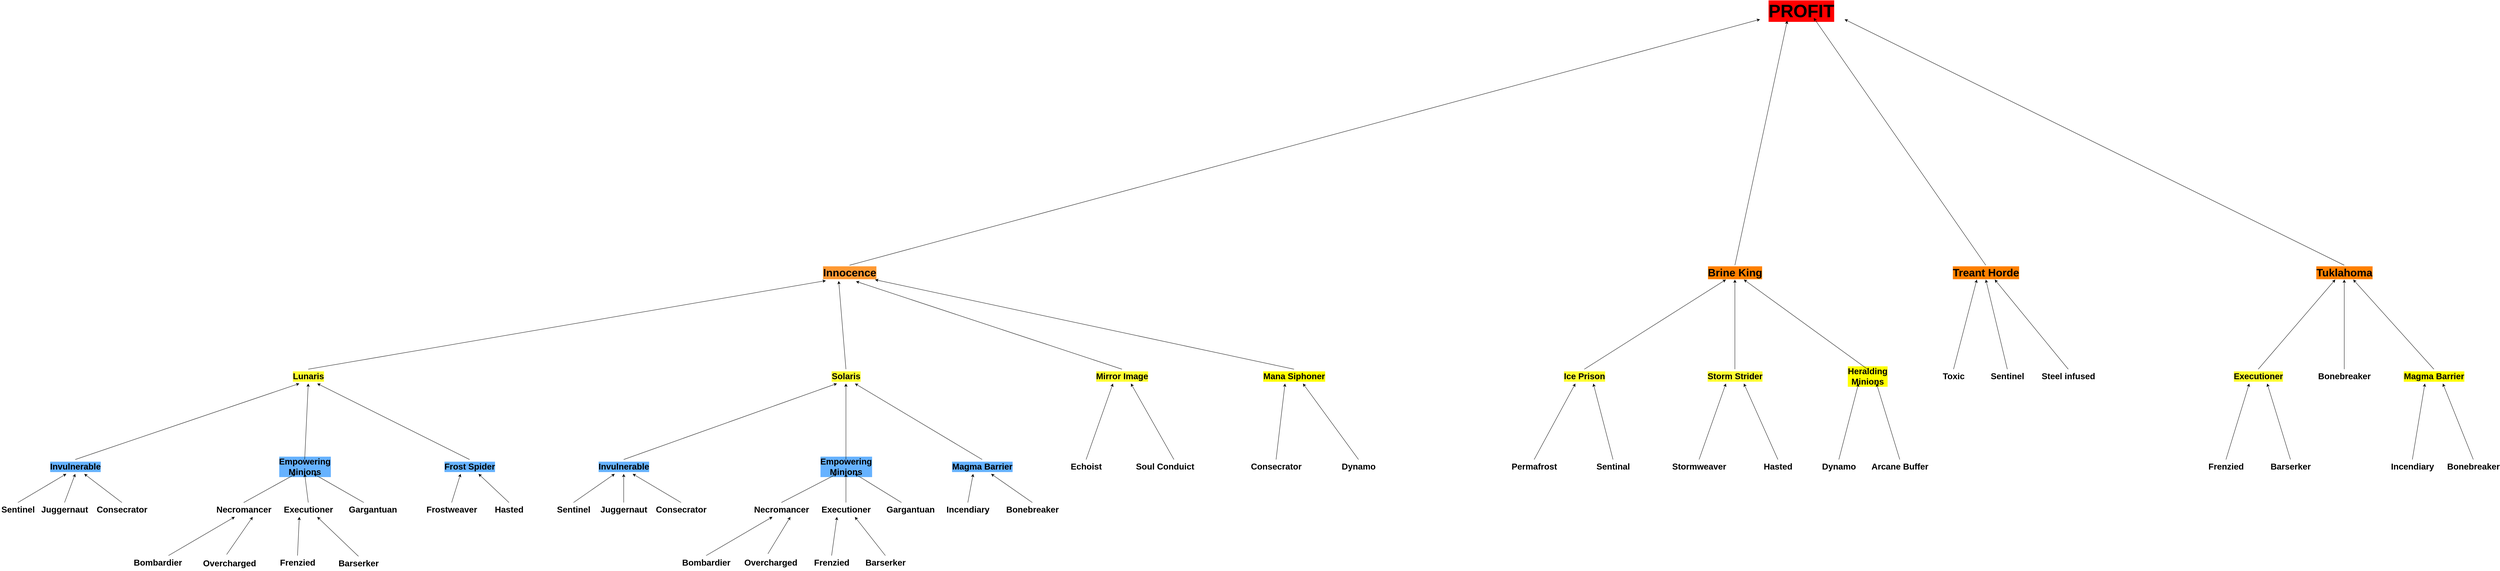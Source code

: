<mxfile version="16.6.3" type="device"><diagram id="jrCkwiPGc7Qf5qbAOVmE" name="Page-1"><mxGraphModel dx="6613" dy="3249" grid="1" gridSize="10" guides="1" tooltips="1" connect="1" arrows="1" fold="1" page="1" pageScale="1" pageWidth="850" pageHeight="1100" math="0" shadow="0"><root><mxCell id="0"/><mxCell id="1" parent="0"/><mxCell id="8_PqQUxrsNvAqt_zX9qX-1" value="Innocence" style="text;strokeColor=none;fillColor=none;html=1;fontSize=30;fontStyle=1;verticalAlign=middle;align=center;labelBackgroundColor=#FF9933;" vertex="1" parent="1"><mxGeometry x="-280" y="170" width="200" height="40" as="geometry"/></mxCell><mxCell id="8_PqQUxrsNvAqt_zX9qX-2" value="Lunaris" style="text;strokeColor=none;fillColor=none;html=1;fontSize=24;fontStyle=1;verticalAlign=middle;align=center;labelBackgroundColor=#FFFF33;" vertex="1" parent="1"><mxGeometry x="-1740" y="460" width="100" height="40" as="geometry"/></mxCell><mxCell id="8_PqQUxrsNvAqt_zX9qX-3" value="" style="endArrow=classic;html=1;rounded=0;exitX=0.5;exitY=0;exitDx=0;exitDy=0;entryX=0.17;entryY=1.075;entryDx=0;entryDy=0;entryPerimeter=0;" edge="1" parent="1" source="8_PqQUxrsNvAqt_zX9qX-2" target="8_PqQUxrsNvAqt_zX9qX-1"><mxGeometry width="50" height="50" relative="1" as="geometry"><mxPoint x="-730" y="280" as="sourcePoint"/><mxPoint x="-520" y="250" as="targetPoint"/></mxGeometry></mxCell><mxCell id="8_PqQUxrsNvAqt_zX9qX-4" value="Invulnerable" style="text;strokeColor=none;fillColor=none;html=1;fontSize=24;fontStyle=1;verticalAlign=middle;align=center;labelBackgroundColor=#66B2FF;" vertex="1" parent="1"><mxGeometry x="-2390" y="712" width="100" height="40" as="geometry"/></mxCell><mxCell id="8_PqQUxrsNvAqt_zX9qX-5" value="Sentinel" style="text;strokeColor=none;fillColor=none;html=1;fontSize=24;fontStyle=1;verticalAlign=middle;align=center;" vertex="1" parent="1"><mxGeometry x="-2550" y="832" width="100" height="40" as="geometry"/></mxCell><mxCell id="8_PqQUxrsNvAqt_zX9qX-6" value="Juggernaut" style="text;strokeColor=none;fillColor=none;html=1;fontSize=24;fontStyle=1;verticalAlign=middle;align=center;" vertex="1" parent="1"><mxGeometry x="-2420" y="832" width="100" height="40" as="geometry"/></mxCell><mxCell id="8_PqQUxrsNvAqt_zX9qX-7" value="Consecrator" style="text;strokeColor=none;fillColor=none;html=1;fontSize=24;fontStyle=1;verticalAlign=middle;align=center;" vertex="1" parent="1"><mxGeometry x="-2260" y="832" width="100" height="40" as="geometry"/></mxCell><mxCell id="8_PqQUxrsNvAqt_zX9qX-9" value="" style="endArrow=classic;html=1;rounded=0;exitX=0.5;exitY=0;exitDx=0;exitDy=0;entryX=0.25;entryY=1;entryDx=0;entryDy=0;" edge="1" parent="1" source="8_PqQUxrsNvAqt_zX9qX-5" target="8_PqQUxrsNvAqt_zX9qX-4"><mxGeometry width="50" height="50" relative="1" as="geometry"><mxPoint x="-2500" y="832" as="sourcePoint"/><mxPoint x="-2410" y="782" as="targetPoint"/></mxGeometry></mxCell><mxCell id="8_PqQUxrsNvAqt_zX9qX-10" value="" style="endArrow=classic;html=1;rounded=0;exitX=0.5;exitY=0;exitDx=0;exitDy=0;entryX=0.5;entryY=1;entryDx=0;entryDy=0;" edge="1" parent="1" source="8_PqQUxrsNvAqt_zX9qX-6" target="8_PqQUxrsNvAqt_zX9qX-4"><mxGeometry width="50" height="50" relative="1" as="geometry"><mxPoint x="-2360" y="832" as="sourcePoint"/><mxPoint x="-2340" y="772" as="targetPoint"/></mxGeometry></mxCell><mxCell id="8_PqQUxrsNvAqt_zX9qX-11" value="" style="endArrow=classic;html=1;rounded=0;exitX=0.5;exitY=0;exitDx=0;exitDy=0;entryX=0.75;entryY=1;entryDx=0;entryDy=0;" edge="1" parent="1" source="8_PqQUxrsNvAqt_zX9qX-7" target="8_PqQUxrsNvAqt_zX9qX-4"><mxGeometry width="50" height="50" relative="1" as="geometry"><mxPoint x="-2240" y="832" as="sourcePoint"/><mxPoint x="-2290" y="782" as="targetPoint"/></mxGeometry></mxCell><mxCell id="8_PqQUxrsNvAqt_zX9qX-12" value="Frost Spider" style="text;strokeColor=none;fillColor=none;html=1;fontSize=24;fontStyle=1;verticalAlign=middle;align=center;labelBackgroundColor=#66B2FF;" vertex="1" parent="1"><mxGeometry x="-1290" y="712" width="100" height="40" as="geometry"/></mxCell><mxCell id="8_PqQUxrsNvAqt_zX9qX-13" value="Frostweaver" style="text;strokeColor=none;fillColor=none;html=1;fontSize=24;fontStyle=1;verticalAlign=middle;align=center;" vertex="1" parent="1"><mxGeometry x="-1340" y="832" width="100" height="40" as="geometry"/></mxCell><mxCell id="8_PqQUxrsNvAqt_zX9qX-14" value="Hasted" style="text;strokeColor=none;fillColor=none;html=1;fontSize=24;fontStyle=1;verticalAlign=middle;align=center;" vertex="1" parent="1"><mxGeometry x="-1180" y="832" width="100" height="40" as="geometry"/></mxCell><mxCell id="8_PqQUxrsNvAqt_zX9qX-15" value="" style="endArrow=classic;html=1;rounded=0;exitX=0.5;exitY=0;exitDx=0;exitDy=0;entryX=0.25;entryY=1;entryDx=0;entryDy=0;" edge="1" parent="1" source="8_PqQUxrsNvAqt_zX9qX-13" target="8_PqQUxrsNvAqt_zX9qX-12"><mxGeometry width="50" height="50" relative="1" as="geometry"><mxPoint x="-1310" y="882" as="sourcePoint"/><mxPoint x="-1270" y="782" as="targetPoint"/></mxGeometry></mxCell><mxCell id="8_PqQUxrsNvAqt_zX9qX-16" value="" style="endArrow=classic;html=1;rounded=0;exitX=0.5;exitY=0;exitDx=0;exitDy=0;entryX=0.75;entryY=1;entryDx=0;entryDy=0;" edge="1" parent="1" source="8_PqQUxrsNvAqt_zX9qX-14" target="8_PqQUxrsNvAqt_zX9qX-12"><mxGeometry width="50" height="50" relative="1" as="geometry"><mxPoint x="-1090" y="882" as="sourcePoint"/><mxPoint x="-1200" y="782" as="targetPoint"/></mxGeometry></mxCell><mxCell id="8_PqQUxrsNvAqt_zX9qX-17" value="&lt;div&gt;Empowering&lt;/div&gt;&lt;div&gt;Minions&lt;/div&gt;" style="text;strokeColor=none;fillColor=none;html=1;fontSize=24;fontStyle=1;verticalAlign=middle;align=center;labelBackgroundColor=#66B2FF;" vertex="1" parent="1"><mxGeometry x="-1750" y="712" width="100" height="40" as="geometry"/></mxCell><mxCell id="8_PqQUxrsNvAqt_zX9qX-18" value="Necromancer" style="text;strokeColor=none;fillColor=none;html=1;fontSize=24;fontStyle=1;verticalAlign=middle;align=center;" vertex="1" parent="1"><mxGeometry x="-1920" y="832" width="100" height="40" as="geometry"/></mxCell><mxCell id="8_PqQUxrsNvAqt_zX9qX-19" value="Executioner" style="text;strokeColor=none;fillColor=none;html=1;fontSize=24;fontStyle=1;verticalAlign=middle;align=center;" vertex="1" parent="1"><mxGeometry x="-1740" y="832" width="100" height="40" as="geometry"/></mxCell><mxCell id="8_PqQUxrsNvAqt_zX9qX-20" value="Gargantuan" style="text;strokeColor=none;fillColor=none;html=1;fontSize=24;fontStyle=1;verticalAlign=middle;align=center;" vertex="1" parent="1"><mxGeometry x="-1560" y="832" width="100" height="40" as="geometry"/></mxCell><mxCell id="8_PqQUxrsNvAqt_zX9qX-21" value="" style="endArrow=classic;html=1;rounded=0;exitX=0.5;exitY=0;exitDx=0;exitDy=0;entryX=0.25;entryY=1;entryDx=0;entryDy=0;" edge="1" parent="1" source="8_PqQUxrsNvAqt_zX9qX-18" target="8_PqQUxrsNvAqt_zX9qX-17"><mxGeometry width="50" height="50" relative="1" as="geometry"><mxPoint x="-1870" y="842" as="sourcePoint"/><mxPoint x="-1780" y="782" as="targetPoint"/></mxGeometry></mxCell><mxCell id="8_PqQUxrsNvAqt_zX9qX-22" value="" style="endArrow=classic;html=1;rounded=0;exitX=0.5;exitY=0;exitDx=0;exitDy=0;entryX=0.5;entryY=1;entryDx=0;entryDy=0;" edge="1" parent="1" source="8_PqQUxrsNvAqt_zX9qX-19" target="8_PqQUxrsNvAqt_zX9qX-17"><mxGeometry width="50" height="50" relative="1" as="geometry"><mxPoint x="-1690" y="842" as="sourcePoint"/><mxPoint x="-1710" y="782" as="targetPoint"/></mxGeometry></mxCell><mxCell id="8_PqQUxrsNvAqt_zX9qX-23" value="" style="endArrow=classic;html=1;rounded=0;exitX=0.25;exitY=0;exitDx=0;exitDy=0;entryX=0.75;entryY=1;entryDx=0;entryDy=0;" edge="1" parent="1" source="8_PqQUxrsNvAqt_zX9qX-20" target="8_PqQUxrsNvAqt_zX9qX-17"><mxGeometry width="50" height="50" relative="1" as="geometry"><mxPoint x="-1520" y="842" as="sourcePoint"/><mxPoint x="-1660" y="782" as="targetPoint"/></mxGeometry></mxCell><mxCell id="8_PqQUxrsNvAqt_zX9qX-24" value="Bombardier" style="text;strokeColor=none;fillColor=none;html=1;fontSize=24;fontStyle=1;verticalAlign=middle;align=center;" vertex="1" parent="1"><mxGeometry x="-2160" y="980" width="100" height="40" as="geometry"/></mxCell><mxCell id="8_PqQUxrsNvAqt_zX9qX-25" value="Overcharged" style="text;strokeColor=none;fillColor=none;html=1;fontSize=24;fontStyle=1;verticalAlign=middle;align=center;" vertex="1" parent="1"><mxGeometry x="-1960" y="982" width="100" height="40" as="geometry"/></mxCell><mxCell id="8_PqQUxrsNvAqt_zX9qX-26" value="" style="endArrow=classic;html=1;rounded=0;exitX=0.5;exitY=0;exitDx=0;exitDy=0;entryX=0.25;entryY=1;entryDx=0;entryDy=0;" edge="1" parent="1" target="8_PqQUxrsNvAqt_zX9qX-18"><mxGeometry width="50" height="50" relative="1" as="geometry"><mxPoint x="-2080" y="980" as="sourcePoint"/><mxPoint x="-1920" y="892" as="targetPoint"/></mxGeometry></mxCell><mxCell id="8_PqQUxrsNvAqt_zX9qX-27" value="" style="endArrow=classic;html=1;rounded=0;exitX=0.423;exitY=-0.125;exitDx=0;exitDy=0;exitPerimeter=0;entryX=0.75;entryY=1;entryDx=0;entryDy=0;" edge="1" parent="1" source="8_PqQUxrsNvAqt_zX9qX-25" target="8_PqQUxrsNvAqt_zX9qX-18"><mxGeometry width="50" height="50" relative="1" as="geometry"><mxPoint x="-1740" y="972" as="sourcePoint"/><mxPoint x="-1850" y="892" as="targetPoint"/></mxGeometry></mxCell><mxCell id="8_PqQUxrsNvAqt_zX9qX-28" value="Frenzied" style="text;strokeColor=none;fillColor=none;html=1;fontSize=24;fontStyle=1;verticalAlign=middle;align=center;" vertex="1" parent="1"><mxGeometry x="-1770" y="980" width="100" height="40" as="geometry"/></mxCell><mxCell id="8_PqQUxrsNvAqt_zX9qX-29" value="&lt;div&gt;Barserker&lt;/div&gt;" style="text;strokeColor=none;fillColor=none;html=1;fontSize=24;fontStyle=1;verticalAlign=middle;align=center;" vertex="1" parent="1"><mxGeometry x="-1600" y="982" width="100" height="40" as="geometry"/></mxCell><mxCell id="8_PqQUxrsNvAqt_zX9qX-30" value="" style="endArrow=classic;html=1;rounded=0;exitX=0.5;exitY=0;exitDx=0;exitDy=0;entryX=0.25;entryY=1;entryDx=0;entryDy=0;" edge="1" parent="1" source="8_PqQUxrsNvAqt_zX9qX-28" target="8_PqQUxrsNvAqt_zX9qX-19"><mxGeometry width="50" height="50" relative="1" as="geometry"><mxPoint x="-1700" y="982" as="sourcePoint"/><mxPoint x="-1720" y="912" as="targetPoint"/></mxGeometry></mxCell><mxCell id="8_PqQUxrsNvAqt_zX9qX-31" value="" style="endArrow=classic;html=1;rounded=0;exitX=0.5;exitY=0;exitDx=0;exitDy=0;entryX=0.75;entryY=1;entryDx=0;entryDy=0;" edge="1" parent="1" source="8_PqQUxrsNvAqt_zX9qX-29" target="8_PqQUxrsNvAqt_zX9qX-19"><mxGeometry width="50" height="50" relative="1" as="geometry"><mxPoint x="-1540" y="962" as="sourcePoint"/><mxPoint x="-1660" y="892" as="targetPoint"/></mxGeometry></mxCell><mxCell id="8_PqQUxrsNvAqt_zX9qX-32" value="" style="endArrow=classic;html=1;rounded=0;entryX=0.25;entryY=1;entryDx=0;entryDy=0;exitX=0.5;exitY=0;exitDx=0;exitDy=0;" edge="1" parent="1" source="8_PqQUxrsNvAqt_zX9qX-4" target="8_PqQUxrsNvAqt_zX9qX-2"><mxGeometry width="50" height="50" relative="1" as="geometry"><mxPoint x="-2250" y="682" as="sourcePoint"/><mxPoint x="-1730" y="522" as="targetPoint"/></mxGeometry></mxCell><mxCell id="8_PqQUxrsNvAqt_zX9qX-33" value="" style="endArrow=classic;html=1;rounded=0;entryX=0.75;entryY=1;entryDx=0;entryDy=0;exitX=0.5;exitY=0;exitDx=0;exitDy=0;" edge="1" parent="1" source="8_PqQUxrsNvAqt_zX9qX-12" target="8_PqQUxrsNvAqt_zX9qX-2"><mxGeometry width="50" height="50" relative="1" as="geometry"><mxPoint x="-1280" y="672" as="sourcePoint"/><mxPoint x="-1640" y="562" as="targetPoint"/></mxGeometry></mxCell><mxCell id="8_PqQUxrsNvAqt_zX9qX-34" value="" style="endArrow=classic;html=1;rounded=0;entryX=0.5;entryY=1;entryDx=0;entryDy=0;exitX=0.5;exitY=0;exitDx=0;exitDy=0;" edge="1" parent="1" source="8_PqQUxrsNvAqt_zX9qX-17" target="8_PqQUxrsNvAqt_zX9qX-2"><mxGeometry width="50" height="50" relative="1" as="geometry"><mxPoint x="-1730" y="682" as="sourcePoint"/><mxPoint x="-1690" y="562" as="targetPoint"/></mxGeometry></mxCell><mxCell id="8_PqQUxrsNvAqt_zX9qX-37" value="Solaris" style="text;strokeColor=none;fillColor=none;html=1;fontSize=24;fontStyle=1;verticalAlign=middle;align=center;labelBackgroundColor=#FFFF33;" vertex="1" parent="1"><mxGeometry x="-240" y="460" width="100" height="40" as="geometry"/></mxCell><mxCell id="8_PqQUxrsNvAqt_zX9qX-38" value="Invulnerable" style="text;strokeColor=none;fillColor=none;html=1;fontSize=24;fontStyle=1;verticalAlign=middle;align=center;labelBackgroundColor=#66B2FF;" vertex="1" parent="1"><mxGeometry x="-860" y="712" width="100" height="40" as="geometry"/></mxCell><mxCell id="8_PqQUxrsNvAqt_zX9qX-39" value="Sentinel" style="text;strokeColor=none;fillColor=none;html=1;fontSize=24;fontStyle=1;verticalAlign=middle;align=center;" vertex="1" parent="1"><mxGeometry x="-1000" y="832" width="100" height="40" as="geometry"/></mxCell><mxCell id="8_PqQUxrsNvAqt_zX9qX-40" value="Juggernaut" style="text;strokeColor=none;fillColor=none;html=1;fontSize=24;fontStyle=1;verticalAlign=middle;align=center;" vertex="1" parent="1"><mxGeometry x="-860" y="832" width="100" height="40" as="geometry"/></mxCell><mxCell id="8_PqQUxrsNvAqt_zX9qX-41" value="Consecrator" style="text;strokeColor=none;fillColor=none;html=1;fontSize=24;fontStyle=1;verticalAlign=middle;align=center;" vertex="1" parent="1"><mxGeometry x="-700" y="832" width="100" height="40" as="geometry"/></mxCell><mxCell id="8_PqQUxrsNvAqt_zX9qX-42" value="" style="endArrow=classic;html=1;rounded=0;exitX=0.5;exitY=0;exitDx=0;exitDy=0;entryX=0.25;entryY=1;entryDx=0;entryDy=0;" edge="1" parent="1" source="8_PqQUxrsNvAqt_zX9qX-39" target="8_PqQUxrsNvAqt_zX9qX-38"><mxGeometry width="50" height="50" relative="1" as="geometry"><mxPoint x="-940" y="792" as="sourcePoint"/><mxPoint x="-860" y="762" as="targetPoint"/></mxGeometry></mxCell><mxCell id="8_PqQUxrsNvAqt_zX9qX-43" value="" style="endArrow=classic;html=1;rounded=0;entryX=0.5;entryY=1;entryDx=0;entryDy=0;exitX=0.5;exitY=0;exitDx=0;exitDy=0;" edge="1" parent="1" source="8_PqQUxrsNvAqt_zX9qX-40" target="8_PqQUxrsNvAqt_zX9qX-38"><mxGeometry width="50" height="50" relative="1" as="geometry"><mxPoint x="-810" y="802" as="sourcePoint"/><mxPoint x="-810" y="762" as="targetPoint"/></mxGeometry></mxCell><mxCell id="8_PqQUxrsNvAqt_zX9qX-44" value="" style="endArrow=classic;html=1;rounded=0;entryX=0.75;entryY=1;entryDx=0;entryDy=0;exitX=0.5;exitY=0;exitDx=0;exitDy=0;" edge="1" parent="1" source="8_PqQUxrsNvAqt_zX9qX-41" target="8_PqQUxrsNvAqt_zX9qX-38"><mxGeometry width="50" height="50" relative="1" as="geometry"><mxPoint x="-660" y="792" as="sourcePoint"/><mxPoint x="-650" y="772" as="targetPoint"/></mxGeometry></mxCell><mxCell id="8_PqQUxrsNvAqt_zX9qX-46" value="" style="endArrow=classic;html=1;rounded=0;exitX=0.5;exitY=0;exitDx=0;exitDy=0;entryX=0.25;entryY=1;entryDx=0;entryDy=0;" edge="1" parent="1" source="8_PqQUxrsNvAqt_zX9qX-38" target="8_PqQUxrsNvAqt_zX9qX-37"><mxGeometry width="50" height="50" relative="1" as="geometry"><mxPoint x="-290" y="640" as="sourcePoint"/><mxPoint x="-240" y="540" as="targetPoint"/></mxGeometry></mxCell><mxCell id="8_PqQUxrsNvAqt_zX9qX-48" value="Magma Barrier" style="text;strokeColor=none;fillColor=none;html=1;fontSize=24;fontStyle=1;verticalAlign=middle;align=center;labelBackgroundColor=#66B2FF;" vertex="1" parent="1"><mxGeometry x="140" y="712" width="100" height="40" as="geometry"/></mxCell><mxCell id="8_PqQUxrsNvAqt_zX9qX-49" value="Incendiary" style="text;strokeColor=none;fillColor=none;html=1;fontSize=24;fontStyle=1;verticalAlign=middle;align=center;" vertex="1" parent="1"><mxGeometry x="100" y="832" width="100" height="40" as="geometry"/></mxCell><mxCell id="8_PqQUxrsNvAqt_zX9qX-50" value="Bonebreaker" style="text;strokeColor=none;fillColor=none;html=1;fontSize=24;fontStyle=1;verticalAlign=middle;align=center;" vertex="1" parent="1"><mxGeometry x="280" y="832" width="100" height="40" as="geometry"/></mxCell><mxCell id="8_PqQUxrsNvAqt_zX9qX-51" value="" style="endArrow=classic;html=1;rounded=0;exitX=0.5;exitY=0;exitDx=0;exitDy=0;entryX=0.25;entryY=1;entryDx=0;entryDy=0;" edge="1" parent="1" source="8_PqQUxrsNvAqt_zX9qX-49" target="8_PqQUxrsNvAqt_zX9qX-48"><mxGeometry width="50" height="50" relative="1" as="geometry"><mxPoint x="170" y="906" as="sourcePoint"/><mxPoint x="300" y="776" as="targetPoint"/></mxGeometry></mxCell><mxCell id="8_PqQUxrsNvAqt_zX9qX-52" value="" style="endArrow=classic;html=1;rounded=0;exitX=0.5;exitY=0;exitDx=0;exitDy=0;entryX=0.75;entryY=1;entryDx=0;entryDy=0;" edge="1" parent="1" source="8_PqQUxrsNvAqt_zX9qX-50" target="8_PqQUxrsNvAqt_zX9qX-48"><mxGeometry width="50" height="50" relative="1" as="geometry"><mxPoint x="400" y="916" as="sourcePoint"/><mxPoint x="560" y="766" as="targetPoint"/></mxGeometry></mxCell><mxCell id="8_PqQUxrsNvAqt_zX9qX-53" value="" style="endArrow=classic;html=1;rounded=0;exitX=0.5;exitY=0;exitDx=0;exitDy=0;entryX=0.75;entryY=1;entryDx=0;entryDy=0;" edge="1" parent="1" source="8_PqQUxrsNvAqt_zX9qX-48" target="8_PqQUxrsNvAqt_zX9qX-37"><mxGeometry width="50" height="50" relative="1" as="geometry"><mxPoint x="-60" y="620" as="sourcePoint"/><mxPoint x="-170" y="520" as="targetPoint"/></mxGeometry></mxCell><mxCell id="8_PqQUxrsNvAqt_zX9qX-54" value="&lt;div&gt;Empowering&lt;/div&gt;&lt;div&gt;Minions&lt;/div&gt;" style="text;strokeColor=none;fillColor=none;html=1;fontSize=24;fontStyle=1;verticalAlign=middle;align=center;labelBackgroundColor=#66B2FF;" vertex="1" parent="1"><mxGeometry x="-240" y="712" width="100" height="40" as="geometry"/></mxCell><mxCell id="8_PqQUxrsNvAqt_zX9qX-55" value="Necromancer" style="text;strokeColor=none;fillColor=none;html=1;fontSize=24;fontStyle=1;verticalAlign=middle;align=center;" vertex="1" parent="1"><mxGeometry x="-420" y="832" width="100" height="40" as="geometry"/></mxCell><mxCell id="8_PqQUxrsNvAqt_zX9qX-56" value="Executioner" style="text;strokeColor=none;fillColor=none;html=1;fontSize=24;fontStyle=1;verticalAlign=middle;align=center;" vertex="1" parent="1"><mxGeometry x="-240" y="832" width="100" height="40" as="geometry"/></mxCell><mxCell id="8_PqQUxrsNvAqt_zX9qX-57" value="Gargantuan" style="text;strokeColor=none;fillColor=none;html=1;fontSize=24;fontStyle=1;verticalAlign=middle;align=center;" vertex="1" parent="1"><mxGeometry x="-60" y="832" width="100" height="40" as="geometry"/></mxCell><mxCell id="8_PqQUxrsNvAqt_zX9qX-58" value="" style="endArrow=classic;html=1;rounded=0;exitX=0.5;exitY=0;exitDx=0;exitDy=0;entryX=0.25;entryY=1;entryDx=0;entryDy=0;" edge="1" parent="1" source="8_PqQUxrsNvAqt_zX9qX-55" target="8_PqQUxrsNvAqt_zX9qX-54"><mxGeometry width="50" height="50" relative="1" as="geometry"><mxPoint x="-380" y="842" as="sourcePoint"/><mxPoint x="-290" y="782" as="targetPoint"/></mxGeometry></mxCell><mxCell id="8_PqQUxrsNvAqt_zX9qX-59" value="" style="endArrow=classic;html=1;rounded=0;exitX=0.5;exitY=0;exitDx=0;exitDy=0;entryX=0.5;entryY=1;entryDx=0;entryDy=0;" edge="1" parent="1" source="8_PqQUxrsNvAqt_zX9qX-56" target="8_PqQUxrsNvAqt_zX9qX-54"><mxGeometry width="50" height="50" relative="1" as="geometry"><mxPoint x="-200" y="842" as="sourcePoint"/><mxPoint x="-220" y="782" as="targetPoint"/></mxGeometry></mxCell><mxCell id="8_PqQUxrsNvAqt_zX9qX-60" value="" style="endArrow=classic;html=1;rounded=0;exitX=0.25;exitY=0;exitDx=0;exitDy=0;entryX=0.75;entryY=1;entryDx=0;entryDy=0;" edge="1" parent="1" source="8_PqQUxrsNvAqt_zX9qX-57" target="8_PqQUxrsNvAqt_zX9qX-54"><mxGeometry width="50" height="50" relative="1" as="geometry"><mxPoint x="-30" y="842" as="sourcePoint"/><mxPoint x="-170" y="782" as="targetPoint"/></mxGeometry></mxCell><mxCell id="8_PqQUxrsNvAqt_zX9qX-61" value="Bombardier" style="text;strokeColor=none;fillColor=none;html=1;fontSize=24;fontStyle=1;verticalAlign=middle;align=center;" vertex="1" parent="1"><mxGeometry x="-630" y="980" width="100" height="40" as="geometry"/></mxCell><mxCell id="8_PqQUxrsNvAqt_zX9qX-62" value="Overcharged" style="text;strokeColor=none;fillColor=none;html=1;fontSize=24;fontStyle=1;verticalAlign=middle;align=center;" vertex="1" parent="1"><mxGeometry x="-450" y="980" width="100" height="40" as="geometry"/></mxCell><mxCell id="8_PqQUxrsNvAqt_zX9qX-63" value="" style="endArrow=classic;html=1;rounded=0;exitX=0.5;exitY=0;exitDx=0;exitDy=0;entryX=0.25;entryY=1;entryDx=0;entryDy=0;" edge="1" parent="1" source="8_PqQUxrsNvAqt_zX9qX-61" target="8_PqQUxrsNvAqt_zX9qX-55"><mxGeometry width="50" height="50" relative="1" as="geometry"><mxPoint x="-460" y="972" as="sourcePoint"/><mxPoint x="-430" y="892" as="targetPoint"/></mxGeometry></mxCell><mxCell id="8_PqQUxrsNvAqt_zX9qX-64" value="" style="endArrow=classic;html=1;rounded=0;exitX=0.423;exitY=-0.125;exitDx=0;exitDy=0;exitPerimeter=0;entryX=0.75;entryY=1;entryDx=0;entryDy=0;" edge="1" parent="1" source="8_PqQUxrsNvAqt_zX9qX-62" target="8_PqQUxrsNvAqt_zX9qX-55"><mxGeometry width="50" height="50" relative="1" as="geometry"><mxPoint x="-250" y="972" as="sourcePoint"/><mxPoint x="-330" y="892" as="targetPoint"/></mxGeometry></mxCell><mxCell id="8_PqQUxrsNvAqt_zX9qX-65" value="Frenzied" style="text;strokeColor=none;fillColor=none;html=1;fontSize=24;fontStyle=1;verticalAlign=middle;align=center;" vertex="1" parent="1"><mxGeometry x="-280" y="980" width="100" height="40" as="geometry"/></mxCell><mxCell id="8_PqQUxrsNvAqt_zX9qX-66" value="&lt;div&gt;Barserker&lt;/div&gt;" style="text;strokeColor=none;fillColor=none;html=1;fontSize=24;fontStyle=1;verticalAlign=middle;align=center;" vertex="1" parent="1"><mxGeometry x="-130" y="980" width="100" height="40" as="geometry"/></mxCell><mxCell id="8_PqQUxrsNvAqt_zX9qX-67" value="" style="endArrow=classic;html=1;rounded=0;exitX=0.5;exitY=0;exitDx=0;exitDy=0;entryX=0.25;entryY=1;entryDx=0;entryDy=0;" edge="1" parent="1" source="8_PqQUxrsNvAqt_zX9qX-65" target="8_PqQUxrsNvAqt_zX9qX-56"><mxGeometry width="50" height="50" relative="1" as="geometry"><mxPoint x="-210" y="982" as="sourcePoint"/><mxPoint x="-230" y="912" as="targetPoint"/></mxGeometry></mxCell><mxCell id="8_PqQUxrsNvAqt_zX9qX-68" value="" style="endArrow=classic;html=1;rounded=0;exitX=0.5;exitY=0;exitDx=0;exitDy=0;entryX=0.75;entryY=1;entryDx=0;entryDy=0;" edge="1" parent="1" source="8_PqQUxrsNvAqt_zX9qX-66" target="8_PqQUxrsNvAqt_zX9qX-56"><mxGeometry width="50" height="50" relative="1" as="geometry"><mxPoint x="-50" y="962" as="sourcePoint"/><mxPoint x="-170" y="892" as="targetPoint"/></mxGeometry></mxCell><mxCell id="8_PqQUxrsNvAqt_zX9qX-69" value="" style="endArrow=classic;html=1;rounded=0;exitX=0.5;exitY=0;exitDx=0;exitDy=0;entryX=0.5;entryY=1;entryDx=0;entryDy=0;" edge="1" parent="1" source="8_PqQUxrsNvAqt_zX9qX-54" target="8_PqQUxrsNvAqt_zX9qX-37"><mxGeometry width="50" height="50" relative="1" as="geometry"><mxPoint x="-120" y="630" as="sourcePoint"/><mxPoint x="-210" y="550" as="targetPoint"/></mxGeometry></mxCell><mxCell id="8_PqQUxrsNvAqt_zX9qX-72" value="" style="endArrow=classic;html=1;rounded=0;exitX=0.5;exitY=0;exitDx=0;exitDy=0;entryX=0.349;entryY=1.096;entryDx=0;entryDy=0;entryPerimeter=0;" edge="1" parent="1" source="8_PqQUxrsNvAqt_zX9qX-37" target="8_PqQUxrsNvAqt_zX9qX-1"><mxGeometry width="50" height="50" relative="1" as="geometry"><mxPoint x="-150" y="390" as="sourcePoint"/><mxPoint x="-170" y="260" as="targetPoint"/></mxGeometry></mxCell><mxCell id="8_PqQUxrsNvAqt_zX9qX-73" value="Mirror Image" style="text;strokeColor=none;fillColor=none;html=1;fontSize=24;fontStyle=1;verticalAlign=middle;align=center;labelBackgroundColor=#FFFF33;" vertex="1" parent="1"><mxGeometry x="530" y="460" width="100" height="40" as="geometry"/></mxCell><mxCell id="8_PqQUxrsNvAqt_zX9qX-74" value="Echoist" style="text;strokeColor=none;fillColor=none;html=1;fontSize=24;fontStyle=1;verticalAlign=middle;align=center;" vertex="1" parent="1"><mxGeometry x="430" y="712" width="100" height="40" as="geometry"/></mxCell><mxCell id="8_PqQUxrsNvAqt_zX9qX-75" value="Soul Conduict" style="text;strokeColor=none;fillColor=none;html=1;fontSize=24;fontStyle=1;verticalAlign=middle;align=center;" vertex="1" parent="1"><mxGeometry x="650" y="712" width="100" height="40" as="geometry"/></mxCell><mxCell id="8_PqQUxrsNvAqt_zX9qX-76" value="" style="endArrow=classic;html=1;rounded=0;exitX=0.5;exitY=0;exitDx=0;exitDy=0;entryX=0.25;entryY=1;entryDx=0;entryDy=0;" edge="1" parent="1" source="8_PqQUxrsNvAqt_zX9qX-74" target="8_PqQUxrsNvAqt_zX9qX-73"><mxGeometry width="50" height="50" relative="1" as="geometry"><mxPoint x="340" y="570" as="sourcePoint"/><mxPoint x="460" y="400" as="targetPoint"/></mxGeometry></mxCell><mxCell id="8_PqQUxrsNvAqt_zX9qX-77" value="" style="endArrow=classic;html=1;rounded=0;exitX=0.75;exitY=0;exitDx=0;exitDy=0;entryX=0.75;entryY=1;entryDx=0;entryDy=0;" edge="1" parent="1" source="8_PqQUxrsNvAqt_zX9qX-75" target="8_PqQUxrsNvAqt_zX9qX-73"><mxGeometry width="50" height="50" relative="1" as="geometry"><mxPoint x="1050" y="640" as="sourcePoint"/><mxPoint x="1140" y="560" as="targetPoint"/></mxGeometry></mxCell><mxCell id="8_PqQUxrsNvAqt_zX9qX-78" value="" style="endArrow=classic;html=1;rounded=0;exitX=0.5;exitY=0;exitDx=0;exitDy=0;entryX=0.59;entryY=1.125;entryDx=0;entryDy=0;entryPerimeter=0;" edge="1" parent="1" source="8_PqQUxrsNvAqt_zX9qX-73" target="8_PqQUxrsNvAqt_zX9qX-1"><mxGeometry width="50" height="50" relative="1" as="geometry"><mxPoint x="545" y="340" as="sourcePoint"/><mxPoint x="615" y="240" as="targetPoint"/></mxGeometry></mxCell><mxCell id="8_PqQUxrsNvAqt_zX9qX-79" value="Mana Siphoner" style="text;strokeColor=none;fillColor=none;html=1;fontSize=24;fontStyle=1;verticalAlign=middle;align=center;labelBackgroundColor=#FFFF00;" vertex="1" parent="1"><mxGeometry x="1010" y="460" width="100" height="40" as="geometry"/></mxCell><mxCell id="8_PqQUxrsNvAqt_zX9qX-80" value="Consecrator" style="text;strokeColor=none;fillColor=none;html=1;fontSize=24;fontStyle=1;verticalAlign=middle;align=center;" vertex="1" parent="1"><mxGeometry x="960" y="712" width="100" height="40" as="geometry"/></mxCell><mxCell id="8_PqQUxrsNvAqt_zX9qX-81" value="&lt;div&gt;Dynamo&lt;/div&gt;" style="text;strokeColor=none;fillColor=none;html=1;fontSize=24;fontStyle=1;verticalAlign=middle;align=center;" vertex="1" parent="1"><mxGeometry x="1190" y="712" width="100" height="40" as="geometry"/></mxCell><mxCell id="8_PqQUxrsNvAqt_zX9qX-82" value="" style="endArrow=classic;html=1;rounded=0;exitX=0.5;exitY=0;exitDx=0;exitDy=0;entryX=0.25;entryY=1;entryDx=0;entryDy=0;" edge="1" parent="1" source="8_PqQUxrsNvAqt_zX9qX-80" target="8_PqQUxrsNvAqt_zX9qX-79"><mxGeometry width="50" height="50" relative="1" as="geometry"><mxPoint x="1000" y="530" as="sourcePoint"/><mxPoint x="1090" y="420" as="targetPoint"/></mxGeometry></mxCell><mxCell id="8_PqQUxrsNvAqt_zX9qX-83" value="" style="endArrow=classic;html=1;rounded=0;exitX=0.5;exitY=0;exitDx=0;exitDy=0;entryX=0.75;entryY=1;entryDx=0;entryDy=0;" edge="1" parent="1" source="8_PqQUxrsNvAqt_zX9qX-81" target="8_PqQUxrsNvAqt_zX9qX-79"><mxGeometry width="50" height="50" relative="1" as="geometry"><mxPoint x="990" y="530" as="sourcePoint"/><mxPoint x="1110" y="390" as="targetPoint"/></mxGeometry></mxCell><mxCell id="8_PqQUxrsNvAqt_zX9qX-84" value="" style="endArrow=classic;html=1;rounded=0;exitX=0.5;exitY=0;exitDx=0;exitDy=0;entryX=0.856;entryY=1.007;entryDx=0;entryDy=0;entryPerimeter=0;" edge="1" parent="1" source="8_PqQUxrsNvAqt_zX9qX-79" target="8_PqQUxrsNvAqt_zX9qX-1"><mxGeometry width="50" height="50" relative="1" as="geometry"><mxPoint x="1040" y="370" as="sourcePoint"/><mxPoint x="190" y="250" as="targetPoint"/></mxGeometry></mxCell><mxCell id="8_PqQUxrsNvAqt_zX9qX-85" value="Brine King" style="text;strokeColor=none;fillColor=none;html=1;fontSize=30;fontStyle=1;verticalAlign=middle;align=center;labelBackgroundColor=#FF8000;" vertex="1" parent="1"><mxGeometry x="2240" y="170" width="100" height="40" as="geometry"/></mxCell><mxCell id="8_PqQUxrsNvAqt_zX9qX-86" value="Ice Prison" style="text;strokeColor=none;fillColor=none;html=1;fontSize=24;fontStyle=1;verticalAlign=middle;align=center;labelBackgroundColor=#FFFF33;" vertex="1" parent="1"><mxGeometry x="1820" y="460" width="100" height="40" as="geometry"/></mxCell><mxCell id="8_PqQUxrsNvAqt_zX9qX-87" value="" style="endArrow=classic;html=1;rounded=0;exitX=0.5;exitY=0;exitDx=0;exitDy=0;entryX=0.25;entryY=1;entryDx=0;entryDy=0;" edge="1" parent="1" source="8_PqQUxrsNvAqt_zX9qX-86" target="8_PqQUxrsNvAqt_zX9qX-85"><mxGeometry width="50" height="50" relative="1" as="geometry"><mxPoint x="1870" y="250" as="sourcePoint"/><mxPoint x="2040" y="90" as="targetPoint"/></mxGeometry></mxCell><mxCell id="8_PqQUxrsNvAqt_zX9qX-88" value="&lt;div&gt;Permafrost&lt;/div&gt;" style="text;strokeColor=none;fillColor=none;html=1;fontSize=24;fontStyle=1;verticalAlign=middle;align=center;" vertex="1" parent="1"><mxGeometry x="1680" y="712" width="100" height="40" as="geometry"/></mxCell><mxCell id="8_PqQUxrsNvAqt_zX9qX-89" value="Sentinal" style="text;strokeColor=none;fillColor=none;html=1;fontSize=24;fontStyle=1;verticalAlign=middle;align=center;" vertex="1" parent="1"><mxGeometry x="1900" y="712" width="100" height="40" as="geometry"/></mxCell><mxCell id="8_PqQUxrsNvAqt_zX9qX-90" value="" style="endArrow=classic;html=1;rounded=0;exitX=0.5;exitY=0;exitDx=0;exitDy=0;entryX=0.25;entryY=1;entryDx=0;entryDy=0;" edge="1" parent="1" source="8_PqQUxrsNvAqt_zX9qX-88" target="8_PqQUxrsNvAqt_zX9qX-86"><mxGeometry width="50" height="50" relative="1" as="geometry"><mxPoint x="1500" y="450" as="sourcePoint"/><mxPoint x="1610" y="340" as="targetPoint"/></mxGeometry></mxCell><mxCell id="8_PqQUxrsNvAqt_zX9qX-91" value="" style="endArrow=classic;html=1;rounded=0;exitX=0.5;exitY=0;exitDx=0;exitDy=0;entryX=0.75;entryY=1;entryDx=0;entryDy=0;" edge="1" parent="1" source="8_PqQUxrsNvAqt_zX9qX-89" target="8_PqQUxrsNvAqt_zX9qX-86"><mxGeometry width="50" height="50" relative="1" as="geometry"><mxPoint x="2030" y="730" as="sourcePoint"/><mxPoint x="2240" y="570" as="targetPoint"/></mxGeometry></mxCell><mxCell id="8_PqQUxrsNvAqt_zX9qX-92" value="Storm Strider" style="text;strokeColor=none;fillColor=none;html=1;fontSize=24;fontStyle=1;verticalAlign=middle;align=center;labelBackgroundColor=#FFFF33;" vertex="1" parent="1"><mxGeometry x="2240" y="460" width="100" height="40" as="geometry"/></mxCell><mxCell id="8_PqQUxrsNvAqt_zX9qX-93" value="Stormweaver" style="text;strokeColor=none;fillColor=none;html=1;fontSize=24;fontStyle=1;verticalAlign=middle;align=center;" vertex="1" parent="1"><mxGeometry x="2140" y="712" width="100" height="40" as="geometry"/></mxCell><mxCell id="8_PqQUxrsNvAqt_zX9qX-95" value="Hasted" style="text;strokeColor=none;fillColor=none;html=1;fontSize=24;fontStyle=1;verticalAlign=middle;align=center;" vertex="1" parent="1"><mxGeometry x="2360" y="712" width="100" height="40" as="geometry"/></mxCell><mxCell id="8_PqQUxrsNvAqt_zX9qX-96" value="" style="endArrow=classic;html=1;rounded=0;exitX=0.5;exitY=0;exitDx=0;exitDy=0;entryX=0.25;entryY=1;entryDx=0;entryDy=0;" edge="1" parent="1" source="8_PqQUxrsNvAqt_zX9qX-93" target="8_PqQUxrsNvAqt_zX9qX-92"><mxGeometry width="50" height="50" relative="1" as="geometry"><mxPoint x="2245" y="600" as="sourcePoint"/><mxPoint x="2375" y="490" as="targetPoint"/></mxGeometry></mxCell><mxCell id="8_PqQUxrsNvAqt_zX9qX-97" value="" style="endArrow=classic;html=1;rounded=0;exitX=0.5;exitY=0;exitDx=0;exitDy=0;entryX=0.75;entryY=1;entryDx=0;entryDy=0;" edge="1" parent="1" source="8_PqQUxrsNvAqt_zX9qX-95" target="8_PqQUxrsNvAqt_zX9qX-92"><mxGeometry width="50" height="50" relative="1" as="geometry"><mxPoint x="2545" y="610" as="sourcePoint"/><mxPoint x="2685" y="500" as="targetPoint"/></mxGeometry></mxCell><mxCell id="8_PqQUxrsNvAqt_zX9qX-99" value="" style="endArrow=classic;html=1;rounded=0;exitX=0.5;exitY=0;exitDx=0;exitDy=0;entryX=0.5;entryY=1;entryDx=0;entryDy=0;" edge="1" parent="1" source="8_PqQUxrsNvAqt_zX9qX-92" target="8_PqQUxrsNvAqt_zX9qX-85"><mxGeometry width="50" height="50" relative="1" as="geometry"><mxPoint x="2460" y="350" as="sourcePoint"/><mxPoint x="2630" y="170" as="targetPoint"/></mxGeometry></mxCell><mxCell id="8_PqQUxrsNvAqt_zX9qX-100" value="&lt;div&gt;Heralding &lt;br&gt;&lt;/div&gt;&lt;div&gt;Minions&lt;br&gt;&lt;/div&gt;" style="text;strokeColor=none;fillColor=none;html=1;fontSize=24;fontStyle=1;verticalAlign=middle;align=center;labelBackgroundColor=#FFFF00;" vertex="1" parent="1"><mxGeometry x="2610" y="460" width="100" height="40" as="geometry"/></mxCell><mxCell id="8_PqQUxrsNvAqt_zX9qX-101" value="Dynamo" style="text;strokeColor=none;fillColor=none;html=1;fontSize=24;fontStyle=1;verticalAlign=middle;align=center;" vertex="1" parent="1"><mxGeometry x="2530" y="712" width="100" height="40" as="geometry"/></mxCell><mxCell id="8_PqQUxrsNvAqt_zX9qX-102" value="Arcane Buffer" style="text;strokeColor=none;fillColor=none;html=1;fontSize=24;fontStyle=1;verticalAlign=middle;align=center;" vertex="1" parent="1"><mxGeometry x="2700" y="712" width="100" height="40" as="geometry"/></mxCell><mxCell id="8_PqQUxrsNvAqt_zX9qX-103" value="" style="endArrow=classic;html=1;rounded=0;exitX=0.5;exitY=0;exitDx=0;exitDy=0;entryX=0.25;entryY=1;entryDx=0;entryDy=0;" edge="1" parent="1" source="8_PqQUxrsNvAqt_zX9qX-101" target="8_PqQUxrsNvAqt_zX9qX-100"><mxGeometry width="50" height="50" relative="1" as="geometry"><mxPoint x="2520" y="612" as="sourcePoint"/><mxPoint x="2590" y="512" as="targetPoint"/></mxGeometry></mxCell><mxCell id="8_PqQUxrsNvAqt_zX9qX-104" value="" style="endArrow=classic;html=1;rounded=0;exitX=0.5;exitY=0;exitDx=0;exitDy=0;entryX=0.75;entryY=1;entryDx=0;entryDy=0;" edge="1" parent="1" source="8_PqQUxrsNvAqt_zX9qX-102" target="8_PqQUxrsNvAqt_zX9qX-100"><mxGeometry width="50" height="50" relative="1" as="geometry"><mxPoint x="2960" y="632" as="sourcePoint"/><mxPoint x="3070" y="482" as="targetPoint"/></mxGeometry></mxCell><mxCell id="8_PqQUxrsNvAqt_zX9qX-105" value="" style="endArrow=classic;html=1;rounded=0;exitX=0.5;exitY=0;exitDx=0;exitDy=0;entryX=0.75;entryY=1;entryDx=0;entryDy=0;" edge="1" parent="1" source="8_PqQUxrsNvAqt_zX9qX-100" target="8_PqQUxrsNvAqt_zX9qX-85"><mxGeometry width="50" height="50" relative="1" as="geometry"><mxPoint x="2810" y="310" as="sourcePoint"/><mxPoint x="2910" y="180" as="targetPoint"/></mxGeometry></mxCell><mxCell id="8_PqQUxrsNvAqt_zX9qX-106" value="Treant Horde" style="text;strokeColor=none;fillColor=none;html=1;fontSize=30;fontStyle=1;verticalAlign=middle;align=center;labelBackgroundColor=#FF8000;" vertex="1" parent="1"><mxGeometry x="2940" y="170" width="100" height="40" as="geometry"/></mxCell><mxCell id="8_PqQUxrsNvAqt_zX9qX-107" value="Toxic" style="text;strokeColor=none;fillColor=none;html=1;fontSize=24;fontStyle=1;verticalAlign=middle;align=center;" vertex="1" parent="1"><mxGeometry x="2850" y="460" width="100" height="40" as="geometry"/></mxCell><mxCell id="8_PqQUxrsNvAqt_zX9qX-108" value="Sentinel" style="text;strokeColor=none;fillColor=none;html=1;fontSize=24;fontStyle=1;verticalAlign=middle;align=center;" vertex="1" parent="1"><mxGeometry x="3000" y="460" width="100" height="40" as="geometry"/></mxCell><mxCell id="8_PqQUxrsNvAqt_zX9qX-110" value="Steel infused" style="text;strokeColor=none;fillColor=none;html=1;fontSize=24;fontStyle=1;verticalAlign=middle;align=center;" vertex="1" parent="1"><mxGeometry x="3170" y="460" width="100" height="40" as="geometry"/></mxCell><mxCell id="8_PqQUxrsNvAqt_zX9qX-111" value="" style="endArrow=classic;html=1;rounded=0;exitX=0.5;exitY=0;exitDx=0;exitDy=0;entryX=0.25;entryY=1;entryDx=0;entryDy=0;" edge="1" parent="1" source="8_PqQUxrsNvAqt_zX9qX-107" target="8_PqQUxrsNvAqt_zX9qX-106"><mxGeometry width="50" height="50" relative="1" as="geometry"><mxPoint x="2940" y="350" as="sourcePoint"/><mxPoint x="3030" y="260" as="targetPoint"/></mxGeometry></mxCell><mxCell id="8_PqQUxrsNvAqt_zX9qX-112" value="" style="endArrow=classic;html=1;rounded=0;exitX=0.5;exitY=0;exitDx=0;exitDy=0;entryX=0.5;entryY=1;entryDx=0;entryDy=0;" edge="1" parent="1" source="8_PqQUxrsNvAqt_zX9qX-108" target="8_PqQUxrsNvAqt_zX9qX-106"><mxGeometry width="50" height="50" relative="1" as="geometry"><mxPoint x="3070" y="350" as="sourcePoint"/><mxPoint x="3200" y="230" as="targetPoint"/></mxGeometry></mxCell><mxCell id="8_PqQUxrsNvAqt_zX9qX-113" value="" style="endArrow=classic;html=1;rounded=0;exitX=0.5;exitY=0;exitDx=0;exitDy=0;entryX=0.75;entryY=1;entryDx=0;entryDy=0;" edge="1" parent="1" source="8_PqQUxrsNvAqt_zX9qX-110" target="8_PqQUxrsNvAqt_zX9qX-106"><mxGeometry width="50" height="50" relative="1" as="geometry"><mxPoint x="3200" y="320" as="sourcePoint"/><mxPoint x="3320" y="200" as="targetPoint"/></mxGeometry></mxCell><mxCell id="8_PqQUxrsNvAqt_zX9qX-114" value="Tuklahoma" style="text;strokeColor=none;fillColor=none;html=1;fontSize=30;fontStyle=1;verticalAlign=middle;align=center;labelBackgroundColor=#FF8000;" vertex="1" parent="1"><mxGeometry x="3940" y="170" width="100" height="40" as="geometry"/></mxCell><mxCell id="8_PqQUxrsNvAqt_zX9qX-115" value="Executioner" style="text;strokeColor=none;fillColor=none;html=1;fontSize=24;fontStyle=1;verticalAlign=middle;align=center;labelBackgroundColor=#FFFF33;" vertex="1" parent="1"><mxGeometry x="3700" y="460" width="100" height="40" as="geometry"/></mxCell><mxCell id="8_PqQUxrsNvAqt_zX9qX-116" value="Frenzied" style="text;strokeColor=none;fillColor=none;html=1;fontSize=24;fontStyle=1;verticalAlign=middle;align=center;" vertex="1" parent="1"><mxGeometry x="3610" y="712" width="100" height="40" as="geometry"/></mxCell><mxCell id="8_PqQUxrsNvAqt_zX9qX-117" value="&lt;div&gt;Barserker&lt;/div&gt;" style="text;strokeColor=none;fillColor=none;html=1;fontSize=24;fontStyle=1;verticalAlign=middle;align=center;" vertex="1" parent="1"><mxGeometry x="3790" y="712" width="100" height="40" as="geometry"/></mxCell><mxCell id="8_PqQUxrsNvAqt_zX9qX-118" value="" style="endArrow=classic;html=1;rounded=0;exitX=0.5;exitY=0;exitDx=0;exitDy=0;entryX=0.25;entryY=1;entryDx=0;entryDy=0;" edge="1" parent="1" source="8_PqQUxrsNvAqt_zX9qX-116" target="8_PqQUxrsNvAqt_zX9qX-115"><mxGeometry width="50" height="50" relative="1" as="geometry"><mxPoint x="3660" y="630" as="sourcePoint"/><mxPoint x="3640" y="560" as="targetPoint"/></mxGeometry></mxCell><mxCell id="8_PqQUxrsNvAqt_zX9qX-119" value="" style="endArrow=classic;html=1;rounded=0;exitX=0.5;exitY=0;exitDx=0;exitDy=0;entryX=0.75;entryY=1;entryDx=0;entryDy=0;" edge="1" parent="1" source="8_PqQUxrsNvAqt_zX9qX-117" target="8_PqQUxrsNvAqt_zX9qX-115"><mxGeometry width="50" height="50" relative="1" as="geometry"><mxPoint x="3820" y="610" as="sourcePoint"/><mxPoint x="3700" y="540" as="targetPoint"/></mxGeometry></mxCell><mxCell id="8_PqQUxrsNvAqt_zX9qX-120" value="Bonebreaker" style="text;strokeColor=none;fillColor=none;html=1;fontSize=24;fontStyle=1;verticalAlign=middle;align=center;" vertex="1" parent="1"><mxGeometry x="3940" y="460" width="100" height="40" as="geometry"/></mxCell><mxCell id="8_PqQUxrsNvAqt_zX9qX-121" value="Magma Barrier" style="text;strokeColor=none;fillColor=none;html=1;fontSize=24;fontStyle=1;verticalAlign=middle;align=center;labelBackgroundColor=#FFFF00;" vertex="1" parent="1"><mxGeometry x="4190" y="460" width="100" height="40" as="geometry"/></mxCell><mxCell id="8_PqQUxrsNvAqt_zX9qX-122" value="Incendiary" style="text;strokeColor=none;fillColor=none;html=1;fontSize=24;fontStyle=1;verticalAlign=middle;align=center;" vertex="1" parent="1"><mxGeometry x="4130" y="712" width="100" height="40" as="geometry"/></mxCell><mxCell id="8_PqQUxrsNvAqt_zX9qX-123" value="Bonebreaker" style="text;strokeColor=none;fillColor=none;html=1;fontSize=24;fontStyle=1;verticalAlign=middle;align=center;" vertex="1" parent="1"><mxGeometry x="4300" y="712" width="100" height="40" as="geometry"/></mxCell><mxCell id="8_PqQUxrsNvAqt_zX9qX-124" value="" style="endArrow=classic;html=1;rounded=0;exitX=0.5;exitY=0;exitDx=0;exitDy=0;entryX=0.25;entryY=1;entryDx=0;entryDy=0;" edge="1" parent="1" source="8_PqQUxrsNvAqt_zX9qX-122" target="8_PqQUxrsNvAqt_zX9qX-121"><mxGeometry width="50" height="50" relative="1" as="geometry"><mxPoint x="4220" y="664" as="sourcePoint"/><mxPoint x="4350" y="534" as="targetPoint"/></mxGeometry></mxCell><mxCell id="8_PqQUxrsNvAqt_zX9qX-125" value="" style="endArrow=classic;html=1;rounded=0;exitX=0.5;exitY=0;exitDx=0;exitDy=0;entryX=0.75;entryY=1;entryDx=0;entryDy=0;" edge="1" parent="1" source="8_PqQUxrsNvAqt_zX9qX-123" target="8_PqQUxrsNvAqt_zX9qX-121"><mxGeometry width="50" height="50" relative="1" as="geometry"><mxPoint x="4450" y="674" as="sourcePoint"/><mxPoint x="4610" y="524" as="targetPoint"/></mxGeometry></mxCell><mxCell id="8_PqQUxrsNvAqt_zX9qX-126" value="" style="endArrow=classic;html=1;rounded=0;exitX=0.5;exitY=0;exitDx=0;exitDy=0;entryX=0.25;entryY=1;entryDx=0;entryDy=0;" edge="1" parent="1" source="8_PqQUxrsNvAqt_zX9qX-115" target="8_PqQUxrsNvAqt_zX9qX-114"><mxGeometry width="50" height="50" relative="1" as="geometry"><mxPoint x="3800" y="360" as="sourcePoint"/><mxPoint x="3900" y="280" as="targetPoint"/></mxGeometry></mxCell><mxCell id="8_PqQUxrsNvAqt_zX9qX-127" value="" style="endArrow=classic;html=1;rounded=0;exitX=0.5;exitY=0;exitDx=0;exitDy=0;entryX=0.5;entryY=1;entryDx=0;entryDy=0;" edge="1" parent="1" source="8_PqQUxrsNvAqt_zX9qX-120" target="8_PqQUxrsNvAqt_zX9qX-114"><mxGeometry width="50" height="50" relative="1" as="geometry"><mxPoint x="3990" y="420" as="sourcePoint"/><mxPoint x="4100" y="250" as="targetPoint"/></mxGeometry></mxCell><mxCell id="8_PqQUxrsNvAqt_zX9qX-128" value="" style="endArrow=classic;html=1;rounded=0;exitX=0.5;exitY=0;exitDx=0;exitDy=0;entryX=0.75;entryY=1;entryDx=0;entryDy=0;" edge="1" parent="1" source="8_PqQUxrsNvAqt_zX9qX-121" target="8_PqQUxrsNvAqt_zX9qX-114"><mxGeometry width="50" height="50" relative="1" as="geometry"><mxPoint x="4180" y="340" as="sourcePoint"/><mxPoint x="4280" y="200" as="targetPoint"/></mxGeometry></mxCell><mxCell id="8_PqQUxrsNvAqt_zX9qX-129" value="PROFIT" style="text;strokeColor=none;fillColor=none;html=1;fontSize=50;fontStyle=1;verticalAlign=middle;align=center;labelBackgroundColor=#FF0000;" vertex="1" parent="1"><mxGeometry x="2310" y="-560" width="330" height="40" as="geometry"/></mxCell><mxCell id="8_PqQUxrsNvAqt_zX9qX-130" value="" style="endArrow=classic;html=1;rounded=0;exitX=0.5;exitY=0;exitDx=0;exitDy=0;entryX=0.152;entryY=1.1;entryDx=0;entryDy=0;entryPerimeter=0;" edge="1" parent="1" source="8_PqQUxrsNvAqt_zX9qX-1" target="8_PqQUxrsNvAqt_zX9qX-129"><mxGeometry width="50" height="50" relative="1" as="geometry"><mxPoint x="1400" y="150" as="sourcePoint"/><mxPoint x="1490" y="-100" as="targetPoint"/></mxGeometry></mxCell><mxCell id="8_PqQUxrsNvAqt_zX9qX-131" value="" style="endArrow=classic;html=1;rounded=0;exitX=0.5;exitY=0;exitDx=0;exitDy=0;entryX=0.382;entryY=1.2;entryDx=0;entryDy=0;entryPerimeter=0;" edge="1" parent="1" source="8_PqQUxrsNvAqt_zX9qX-85" target="8_PqQUxrsNvAqt_zX9qX-129"><mxGeometry width="50" height="50" relative="1" as="geometry"><mxPoint x="2005" y="-30" as="sourcePoint"/><mxPoint x="2245" y="-240" as="targetPoint"/></mxGeometry></mxCell><mxCell id="8_PqQUxrsNvAqt_zX9qX-132" value="" style="endArrow=classic;html=1;rounded=0;exitX=0.5;exitY=0;exitDx=0;exitDy=0;entryX=0.606;entryY=1;entryDx=0;entryDy=0;entryPerimeter=0;" edge="1" parent="1" source="8_PqQUxrsNvAqt_zX9qX-106" target="8_PqQUxrsNvAqt_zX9qX-129"><mxGeometry width="50" height="50" relative="1" as="geometry"><mxPoint x="2770" y="-150" as="sourcePoint"/><mxPoint x="3180" y="-410" as="targetPoint"/></mxGeometry></mxCell><mxCell id="8_PqQUxrsNvAqt_zX9qX-133" value="" style="endArrow=classic;html=1;rounded=0;exitX=0.5;exitY=0;exitDx=0;exitDy=0;entryX=0.867;entryY=1.1;entryDx=0;entryDy=0;entryPerimeter=0;" edge="1" parent="1" source="8_PqQUxrsNvAqt_zX9qX-114" target="8_PqQUxrsNvAqt_zX9qX-129"><mxGeometry width="50" height="50" relative="1" as="geometry"><mxPoint x="2640" y="-210" as="sourcePoint"/><mxPoint x="2950" y="-470" as="targetPoint"/></mxGeometry></mxCell></root></mxGraphModel></diagram></mxfile>